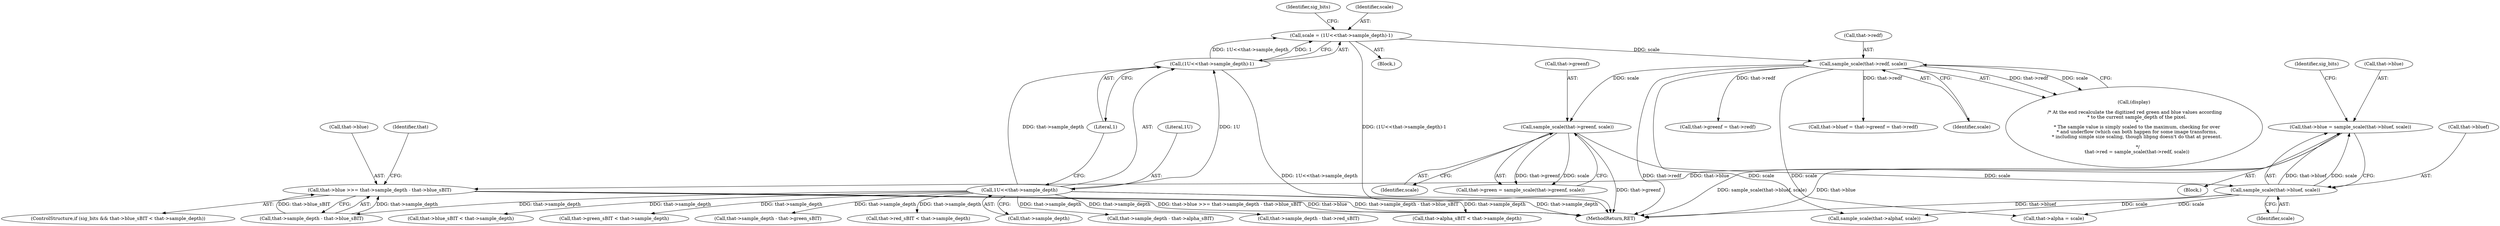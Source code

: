 digraph "0_Android_9d4853418ab2f754c2b63e091c29c5529b8b86ca_57@pointer" {
"1000212" [label="(Call,that->blue = sample_scale(that->bluef, scale))"];
"1000216" [label="(Call,sample_scale(that->bluef, scale))"];
"1000186" [label="(Call,sample_scale(that->greenf, scale))"];
"1000134" [label="(Call,sample_scale(that->redf, scale))"];
"1000113" [label="(Call,scale = (1U<<that->sample_depth)-1)"];
"1000115" [label="(Call,(1U<<that->sample_depth)-1)"];
"1000116" [label="(Call,1U<<that->sample_depth)"];
"1000231" [label="(Call,that->blue >>= that->sample_depth - that->blue_sBIT)"];
"1000285" [label="(Call,that->bluef = that->greenf = that->redf)"];
"1000182" [label="(Call,that->green = sample_scale(that->greenf, scale))"];
"1000382" [label="(MethodReturn,RET)"];
"1000224" [label="(Call,that->blue_sBIT < that->sample_depth)"];
"1000128" [label="(Call,(display)\n\n /* At the end recalculate the digitized red green and blue values according\n    * to the current sample_depth of the pixel.\n    *\n    * The sample value is simply scaled to the maximum, checking for over\n    * and underflow (which can both happen for some image transforms,\n    * including simple size scaling, though libpng doesn't do that at present.\n\n     */\n    that->red = sample_scale(that->redf, scale))"];
"1000220" [label="(Identifier,scale)"];
"1000221" [label="(ControlStructure,if (sig_bits && that->blue_sBIT < that->sample_depth))"];
"1000186" [label="(Call,sample_scale(that->greenf, scale))"];
"1000232" [label="(Call,that->blue)"];
"1000212" [label="(Call,that->blue = sample_scale(that->bluef, scale))"];
"1000223" [label="(Identifier,sig_bits)"];
"1000194" [label="(Call,that->green_sBIT < that->sample_depth)"];
"1000205" [label="(Call,that->sample_depth - that->green_sBIT)"];
"1000111" [label="(Block,)"];
"1000213" [label="(Call,that->blue)"];
"1000117" [label="(Literal,1U)"];
"1000181" [label="(Block,)"];
"1000113" [label="(Call,scale = (1U<<that->sample_depth)-1)"];
"1000190" [label="(Identifier,scale)"];
"1000142" [label="(Call,that->red_sBIT < that->sample_depth)"];
"1000118" [label="(Call,that->sample_depth)"];
"1000138" [label="(Identifier,scale)"];
"1000135" [label="(Call,that->redf)"];
"1000216" [label="(Call,sample_scale(that->bluef, scale))"];
"1000346" [label="(Call,that->alpha = scale)"];
"1000289" [label="(Call,that->greenf = that->redf)"];
"1000124" [label="(Identifier,sig_bits)"];
"1000375" [label="(Call,that->sample_depth - that->alpha_sBIT)"];
"1000217" [label="(Call,that->bluef)"];
"1000153" [label="(Call,that->sample_depth - that->red_sBIT)"];
"1000187" [label="(Call,that->greenf)"];
"1000235" [label="(Call,that->sample_depth - that->blue_sBIT)"];
"1000116" [label="(Call,1U<<that->sample_depth)"];
"1000244" [label="(Identifier,that)"];
"1000115" [label="(Call,(1U<<that->sample_depth)-1)"];
"1000134" [label="(Call,sample_scale(that->redf, scale))"];
"1000114" [label="(Identifier,scale)"];
"1000231" [label="(Call,that->blue >>= that->sample_depth - that->blue_sBIT)"];
"1000121" [label="(Literal,1)"];
"1000324" [label="(Call,sample_scale(that->alphaf, scale))"];
"1000364" [label="(Call,that->alpha_sBIT < that->sample_depth)"];
"1000212" -> "1000181"  [label="AST: "];
"1000212" -> "1000216"  [label="CFG: "];
"1000213" -> "1000212"  [label="AST: "];
"1000216" -> "1000212"  [label="AST: "];
"1000223" -> "1000212"  [label="CFG: "];
"1000212" -> "1000382"  [label="DDG: sample_scale(that->bluef, scale)"];
"1000212" -> "1000382"  [label="DDG: that->blue"];
"1000216" -> "1000212"  [label="DDG: that->bluef"];
"1000216" -> "1000212"  [label="DDG: scale"];
"1000212" -> "1000231"  [label="DDG: that->blue"];
"1000216" -> "1000220"  [label="CFG: "];
"1000217" -> "1000216"  [label="AST: "];
"1000220" -> "1000216"  [label="AST: "];
"1000216" -> "1000382"  [label="DDG: that->bluef"];
"1000186" -> "1000216"  [label="DDG: scale"];
"1000216" -> "1000324"  [label="DDG: scale"];
"1000216" -> "1000346"  [label="DDG: scale"];
"1000186" -> "1000182"  [label="AST: "];
"1000186" -> "1000190"  [label="CFG: "];
"1000187" -> "1000186"  [label="AST: "];
"1000190" -> "1000186"  [label="AST: "];
"1000182" -> "1000186"  [label="CFG: "];
"1000186" -> "1000382"  [label="DDG: that->greenf"];
"1000186" -> "1000182"  [label="DDG: that->greenf"];
"1000186" -> "1000182"  [label="DDG: scale"];
"1000134" -> "1000186"  [label="DDG: scale"];
"1000134" -> "1000128"  [label="AST: "];
"1000134" -> "1000138"  [label="CFG: "];
"1000135" -> "1000134"  [label="AST: "];
"1000138" -> "1000134"  [label="AST: "];
"1000128" -> "1000134"  [label="CFG: "];
"1000134" -> "1000382"  [label="DDG: that->redf"];
"1000134" -> "1000128"  [label="DDG: that->redf"];
"1000134" -> "1000128"  [label="DDG: scale"];
"1000113" -> "1000134"  [label="DDG: scale"];
"1000134" -> "1000285"  [label="DDG: that->redf"];
"1000134" -> "1000289"  [label="DDG: that->redf"];
"1000134" -> "1000324"  [label="DDG: scale"];
"1000134" -> "1000346"  [label="DDG: scale"];
"1000113" -> "1000111"  [label="AST: "];
"1000113" -> "1000115"  [label="CFG: "];
"1000114" -> "1000113"  [label="AST: "];
"1000115" -> "1000113"  [label="AST: "];
"1000124" -> "1000113"  [label="CFG: "];
"1000113" -> "1000382"  [label="DDG: (1U<<that->sample_depth)-1"];
"1000115" -> "1000113"  [label="DDG: 1U<<that->sample_depth"];
"1000115" -> "1000113"  [label="DDG: 1"];
"1000115" -> "1000121"  [label="CFG: "];
"1000116" -> "1000115"  [label="AST: "];
"1000121" -> "1000115"  [label="AST: "];
"1000115" -> "1000382"  [label="DDG: 1U<<that->sample_depth"];
"1000116" -> "1000115"  [label="DDG: 1U"];
"1000116" -> "1000115"  [label="DDG: that->sample_depth"];
"1000116" -> "1000118"  [label="CFG: "];
"1000117" -> "1000116"  [label="AST: "];
"1000118" -> "1000116"  [label="AST: "];
"1000121" -> "1000116"  [label="CFG: "];
"1000116" -> "1000382"  [label="DDG: that->sample_depth"];
"1000116" -> "1000142"  [label="DDG: that->sample_depth"];
"1000116" -> "1000153"  [label="DDG: that->sample_depth"];
"1000116" -> "1000194"  [label="DDG: that->sample_depth"];
"1000116" -> "1000205"  [label="DDG: that->sample_depth"];
"1000116" -> "1000224"  [label="DDG: that->sample_depth"];
"1000116" -> "1000235"  [label="DDG: that->sample_depth"];
"1000116" -> "1000364"  [label="DDG: that->sample_depth"];
"1000116" -> "1000375"  [label="DDG: that->sample_depth"];
"1000231" -> "1000221"  [label="AST: "];
"1000231" -> "1000235"  [label="CFG: "];
"1000232" -> "1000231"  [label="AST: "];
"1000235" -> "1000231"  [label="AST: "];
"1000244" -> "1000231"  [label="CFG: "];
"1000231" -> "1000382"  [label="DDG: that->sample_depth - that->blue_sBIT"];
"1000231" -> "1000382"  [label="DDG: that->blue >>= that->sample_depth - that->blue_sBIT"];
"1000231" -> "1000382"  [label="DDG: that->blue"];
"1000235" -> "1000231"  [label="DDG: that->sample_depth"];
"1000235" -> "1000231"  [label="DDG: that->blue_sBIT"];
}
